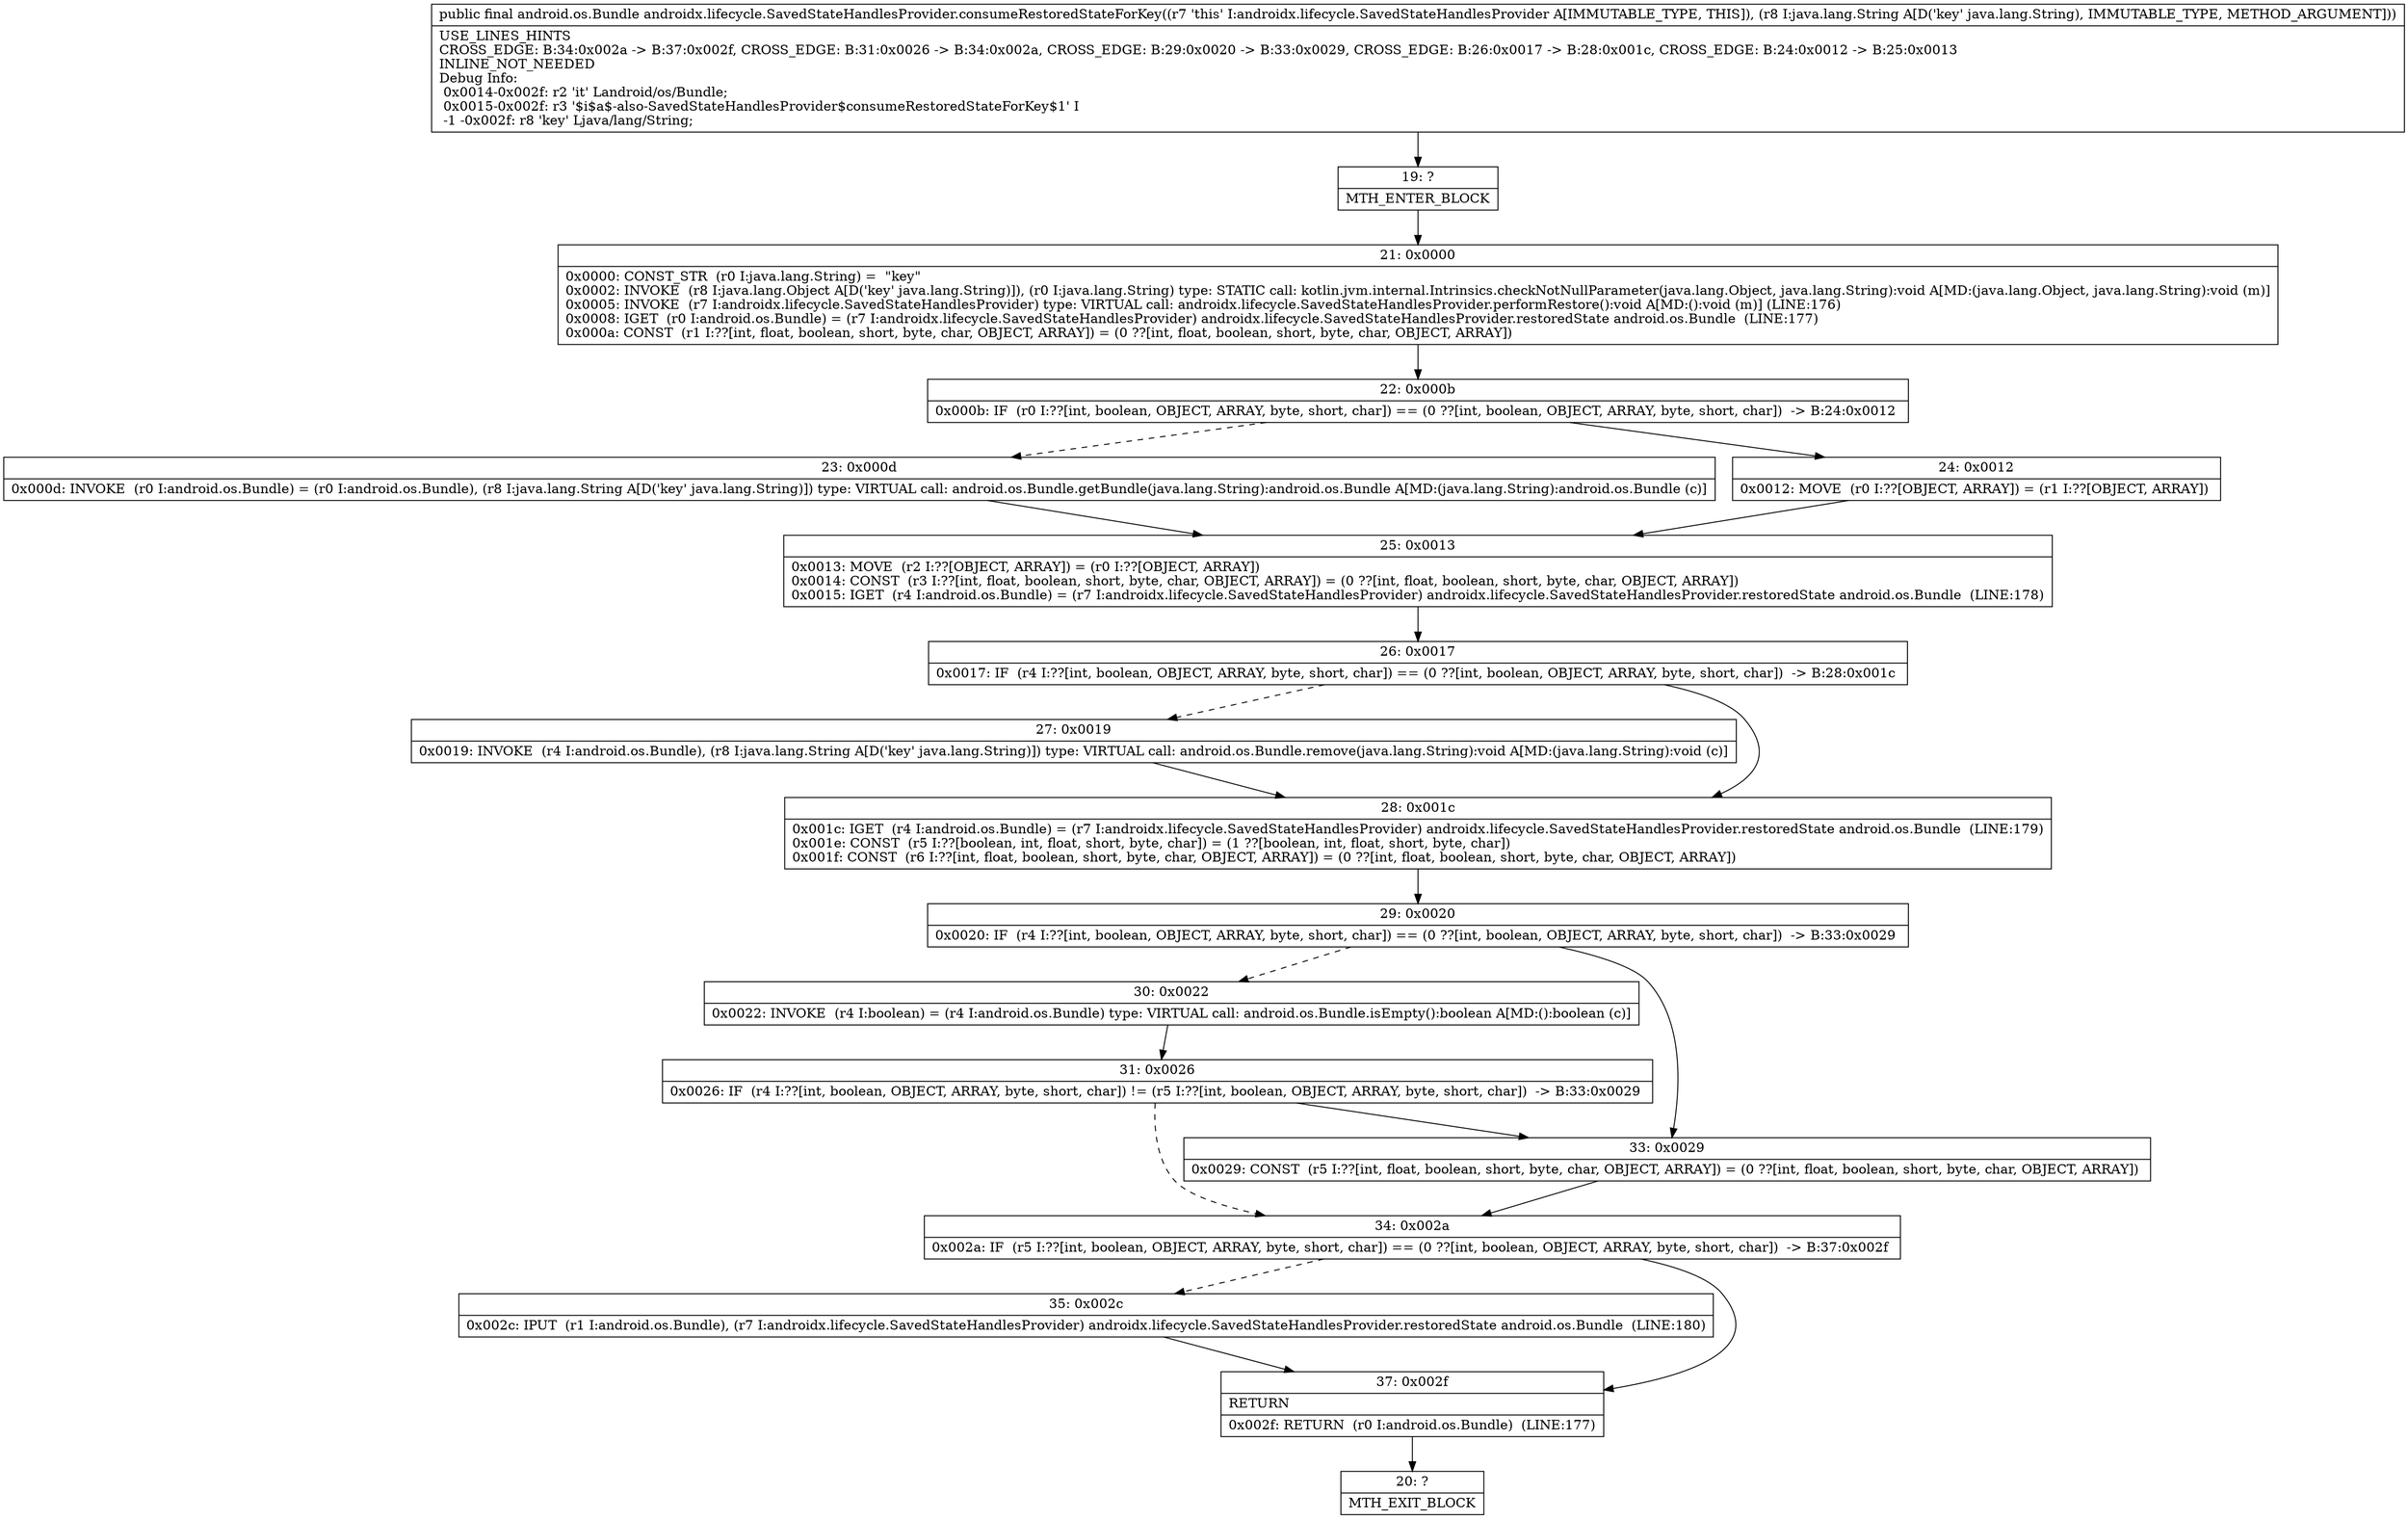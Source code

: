 digraph "CFG forandroidx.lifecycle.SavedStateHandlesProvider.consumeRestoredStateForKey(Ljava\/lang\/String;)Landroid\/os\/Bundle;" {
Node_19 [shape=record,label="{19\:\ ?|MTH_ENTER_BLOCK\l}"];
Node_21 [shape=record,label="{21\:\ 0x0000|0x0000: CONST_STR  (r0 I:java.lang.String) =  \"key\" \l0x0002: INVOKE  (r8 I:java.lang.Object A[D('key' java.lang.String)]), (r0 I:java.lang.String) type: STATIC call: kotlin.jvm.internal.Intrinsics.checkNotNullParameter(java.lang.Object, java.lang.String):void A[MD:(java.lang.Object, java.lang.String):void (m)]\l0x0005: INVOKE  (r7 I:androidx.lifecycle.SavedStateHandlesProvider) type: VIRTUAL call: androidx.lifecycle.SavedStateHandlesProvider.performRestore():void A[MD:():void (m)] (LINE:176)\l0x0008: IGET  (r0 I:android.os.Bundle) = (r7 I:androidx.lifecycle.SavedStateHandlesProvider) androidx.lifecycle.SavedStateHandlesProvider.restoredState android.os.Bundle  (LINE:177)\l0x000a: CONST  (r1 I:??[int, float, boolean, short, byte, char, OBJECT, ARRAY]) = (0 ??[int, float, boolean, short, byte, char, OBJECT, ARRAY]) \l}"];
Node_22 [shape=record,label="{22\:\ 0x000b|0x000b: IF  (r0 I:??[int, boolean, OBJECT, ARRAY, byte, short, char]) == (0 ??[int, boolean, OBJECT, ARRAY, byte, short, char])  \-\> B:24:0x0012 \l}"];
Node_23 [shape=record,label="{23\:\ 0x000d|0x000d: INVOKE  (r0 I:android.os.Bundle) = (r0 I:android.os.Bundle), (r8 I:java.lang.String A[D('key' java.lang.String)]) type: VIRTUAL call: android.os.Bundle.getBundle(java.lang.String):android.os.Bundle A[MD:(java.lang.String):android.os.Bundle (c)]\l}"];
Node_25 [shape=record,label="{25\:\ 0x0013|0x0013: MOVE  (r2 I:??[OBJECT, ARRAY]) = (r0 I:??[OBJECT, ARRAY]) \l0x0014: CONST  (r3 I:??[int, float, boolean, short, byte, char, OBJECT, ARRAY]) = (0 ??[int, float, boolean, short, byte, char, OBJECT, ARRAY]) \l0x0015: IGET  (r4 I:android.os.Bundle) = (r7 I:androidx.lifecycle.SavedStateHandlesProvider) androidx.lifecycle.SavedStateHandlesProvider.restoredState android.os.Bundle  (LINE:178)\l}"];
Node_26 [shape=record,label="{26\:\ 0x0017|0x0017: IF  (r4 I:??[int, boolean, OBJECT, ARRAY, byte, short, char]) == (0 ??[int, boolean, OBJECT, ARRAY, byte, short, char])  \-\> B:28:0x001c \l}"];
Node_27 [shape=record,label="{27\:\ 0x0019|0x0019: INVOKE  (r4 I:android.os.Bundle), (r8 I:java.lang.String A[D('key' java.lang.String)]) type: VIRTUAL call: android.os.Bundle.remove(java.lang.String):void A[MD:(java.lang.String):void (c)]\l}"];
Node_28 [shape=record,label="{28\:\ 0x001c|0x001c: IGET  (r4 I:android.os.Bundle) = (r7 I:androidx.lifecycle.SavedStateHandlesProvider) androidx.lifecycle.SavedStateHandlesProvider.restoredState android.os.Bundle  (LINE:179)\l0x001e: CONST  (r5 I:??[boolean, int, float, short, byte, char]) = (1 ??[boolean, int, float, short, byte, char]) \l0x001f: CONST  (r6 I:??[int, float, boolean, short, byte, char, OBJECT, ARRAY]) = (0 ??[int, float, boolean, short, byte, char, OBJECT, ARRAY]) \l}"];
Node_29 [shape=record,label="{29\:\ 0x0020|0x0020: IF  (r4 I:??[int, boolean, OBJECT, ARRAY, byte, short, char]) == (0 ??[int, boolean, OBJECT, ARRAY, byte, short, char])  \-\> B:33:0x0029 \l}"];
Node_30 [shape=record,label="{30\:\ 0x0022|0x0022: INVOKE  (r4 I:boolean) = (r4 I:android.os.Bundle) type: VIRTUAL call: android.os.Bundle.isEmpty():boolean A[MD:():boolean (c)]\l}"];
Node_31 [shape=record,label="{31\:\ 0x0026|0x0026: IF  (r4 I:??[int, boolean, OBJECT, ARRAY, byte, short, char]) != (r5 I:??[int, boolean, OBJECT, ARRAY, byte, short, char])  \-\> B:33:0x0029 \l}"];
Node_34 [shape=record,label="{34\:\ 0x002a|0x002a: IF  (r5 I:??[int, boolean, OBJECT, ARRAY, byte, short, char]) == (0 ??[int, boolean, OBJECT, ARRAY, byte, short, char])  \-\> B:37:0x002f \l}"];
Node_35 [shape=record,label="{35\:\ 0x002c|0x002c: IPUT  (r1 I:android.os.Bundle), (r7 I:androidx.lifecycle.SavedStateHandlesProvider) androidx.lifecycle.SavedStateHandlesProvider.restoredState android.os.Bundle  (LINE:180)\l}"];
Node_37 [shape=record,label="{37\:\ 0x002f|RETURN\l|0x002f: RETURN  (r0 I:android.os.Bundle)  (LINE:177)\l}"];
Node_20 [shape=record,label="{20\:\ ?|MTH_EXIT_BLOCK\l}"];
Node_33 [shape=record,label="{33\:\ 0x0029|0x0029: CONST  (r5 I:??[int, float, boolean, short, byte, char, OBJECT, ARRAY]) = (0 ??[int, float, boolean, short, byte, char, OBJECT, ARRAY]) \l}"];
Node_24 [shape=record,label="{24\:\ 0x0012|0x0012: MOVE  (r0 I:??[OBJECT, ARRAY]) = (r1 I:??[OBJECT, ARRAY]) \l}"];
MethodNode[shape=record,label="{public final android.os.Bundle androidx.lifecycle.SavedStateHandlesProvider.consumeRestoredStateForKey((r7 'this' I:androidx.lifecycle.SavedStateHandlesProvider A[IMMUTABLE_TYPE, THIS]), (r8 I:java.lang.String A[D('key' java.lang.String), IMMUTABLE_TYPE, METHOD_ARGUMENT]))  | USE_LINES_HINTS\lCROSS_EDGE: B:34:0x002a \-\> B:37:0x002f, CROSS_EDGE: B:31:0x0026 \-\> B:34:0x002a, CROSS_EDGE: B:29:0x0020 \-\> B:33:0x0029, CROSS_EDGE: B:26:0x0017 \-\> B:28:0x001c, CROSS_EDGE: B:24:0x0012 \-\> B:25:0x0013\lINLINE_NOT_NEEDED\lDebug Info:\l  0x0014\-0x002f: r2 'it' Landroid\/os\/Bundle;\l  0x0015\-0x002f: r3 '$i$a$\-also\-SavedStateHandlesProvider$consumeRestoredStateForKey$1' I\l  \-1 \-0x002f: r8 'key' Ljava\/lang\/String;\l}"];
MethodNode -> Node_19;Node_19 -> Node_21;
Node_21 -> Node_22;
Node_22 -> Node_23[style=dashed];
Node_22 -> Node_24;
Node_23 -> Node_25;
Node_25 -> Node_26;
Node_26 -> Node_27[style=dashed];
Node_26 -> Node_28;
Node_27 -> Node_28;
Node_28 -> Node_29;
Node_29 -> Node_30[style=dashed];
Node_29 -> Node_33;
Node_30 -> Node_31;
Node_31 -> Node_33;
Node_31 -> Node_34[style=dashed];
Node_34 -> Node_35[style=dashed];
Node_34 -> Node_37;
Node_35 -> Node_37;
Node_37 -> Node_20;
Node_33 -> Node_34;
Node_24 -> Node_25;
}

